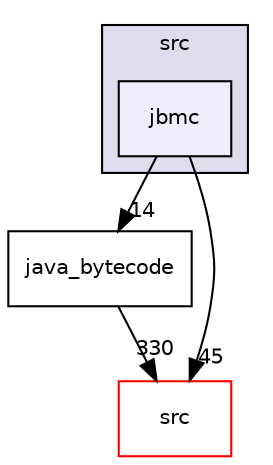 digraph "/home/runner/work/cbmc-documentation/cbmc-documentation/jbmc/src/jbmc" {
  bgcolor=transparent;
  compound=true
  node [ fontsize="10", fontname="Helvetica"];
  edge [ labelfontsize="10", labelfontname="Helvetica"];
  subgraph clusterdir_7d9c2272cea08e738f9482db6f677351 {
    graph [ bgcolor="#ddddee", pencolor="black", label="src" fontname="Helvetica", fontsize="10", URL="dir_7d9c2272cea08e738f9482db6f677351.html"]
  dir_af0fb707c09587bac40b5302d50db6e8 [shape=box, label="jbmc", style="filled", fillcolor="#eeeeff", pencolor="black", URL="dir_af0fb707c09587bac40b5302d50db6e8.html"];
  }
  dir_1a9aed0dd48ec371a7d28ba0a5a70e7e [shape=box label="java_bytecode" URL="dir_1a9aed0dd48ec371a7d28ba0a5a70e7e.html"];
  dir_68267d1309a1af8e8297ef4c3efbcdba [shape=box label="src" color="red" URL="dir_68267d1309a1af8e8297ef4c3efbcdba.html"];
  dir_1a9aed0dd48ec371a7d28ba0a5a70e7e->dir_68267d1309a1af8e8297ef4c3efbcdba [headlabel="330", labeldistance=1.5 headhref="dir_000008_000014.html"];
  dir_af0fb707c09587bac40b5302d50db6e8->dir_1a9aed0dd48ec371a7d28ba0a5a70e7e [headlabel="14", labeldistance=1.5 headhref="dir_000009_000008.html"];
  dir_af0fb707c09587bac40b5302d50db6e8->dir_68267d1309a1af8e8297ef4c3efbcdba [headlabel="45", labeldistance=1.5 headhref="dir_000009_000014.html"];
}
